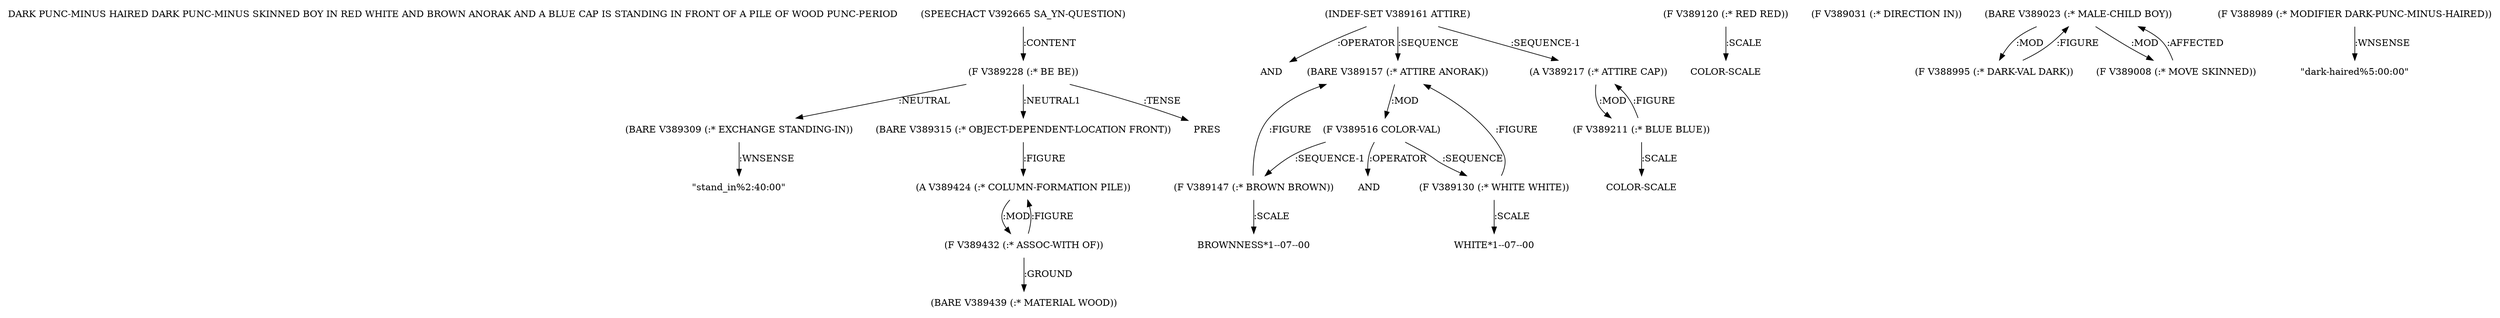 digraph Terms {
  node [shape=none]
  "DARK PUNC-MINUS HAIRED DARK PUNC-MINUS SKINNED BOY IN RED WHITE AND BROWN ANORAK AND A BLUE CAP IS STANDING IN FRONT OF A PILE OF WOOD PUNC-PERIOD"
  "V392665" [label="(SPEECHACT V392665 SA_YN-QUESTION)"]
  "V392665" -> "V389228" [label=":CONTENT"]
  "V389228" [label="(F V389228 (:* BE BE))"]
  "V389228" -> "V389309" [label=":NEUTRAL"]
  "V389228" -> "V389315" [label=":NEUTRAL1"]
  "V389228" -> "NT399437" [label=":TENSE"]
  "NT399437" [label="PRES"]
  "V389309" [label="(BARE V389309 (:* EXCHANGE STANDING-IN))"]
  "V389309" -> "NT399438" [label=":WNSENSE"]
  "NT399438" [label="\"stand_in%2:40:00\""]
  "V389315" [label="(BARE V389315 (:* OBJECT-DEPENDENT-LOCATION FRONT))"]
  "V389315" -> "V389424" [label=":FIGURE"]
  "V389424" [label="(A V389424 (:* COLUMN-FORMATION PILE))"]
  "V389424" -> "V389432" [label=":MOD"]
  "V389432" [label="(F V389432 (:* ASSOC-WITH OF))"]
  "V389432" -> "V389439" [label=":GROUND"]
  "V389432" -> "V389424" [label=":FIGURE"]
  "V389439" [label="(BARE V389439 (:* MATERIAL WOOD))"]
  "V389161" [label="(INDEF-SET V389161 ATTIRE)"]
  "V389161" -> "NT399439" [label=":OPERATOR"]
  "NT399439" [label="AND"]
  "V389161" -> "V389157" [label=":SEQUENCE"]
  "V389161" -> "V389217" [label=":SEQUENCE-1"]
  "V389157" [label="(BARE V389157 (:* ATTIRE ANORAK))"]
  "V389157" -> "V389516" [label=":MOD"]
  "V389516" [label="(F V389516 COLOR-VAL)"]
  "V389516" -> "V389130" [label=":SEQUENCE"]
  "V389516" -> "V389147" [label=":SEQUENCE-1"]
  "V389516" -> "NT399440" [label=":OPERATOR"]
  "NT399440" [label="AND"]
  "V389130" [label="(F V389130 (:* WHITE WHITE))"]
  "V389130" -> "V389157" [label=":FIGURE"]
  "V389130" -> "NT399441" [label=":SCALE"]
  "NT399441" [label="WHITE*1--07--00"]
  "V389147" [label="(F V389147 (:* BROWN BROWN))"]
  "V389147" -> "V389157" [label=":FIGURE"]
  "V389147" -> "NT399442" [label=":SCALE"]
  "NT399442" [label="BROWNNESS*1--07--00"]
  "V389217" [label="(A V389217 (:* ATTIRE CAP))"]
  "V389217" -> "V389211" [label=":MOD"]
  "V389211" [label="(F V389211 (:* BLUE BLUE))"]
  "V389211" -> "V389217" [label=":FIGURE"]
  "V389211" -> "NT399443" [label=":SCALE"]
  "NT399443" [label="COLOR-SCALE"]
  "V389120" [label="(F V389120 (:* RED RED))"]
  "V389120" -> "NT399444" [label=":SCALE"]
  "NT399444" [label="COLOR-SCALE"]
  "V389031" [label="(F V389031 (:* DIRECTION IN))"]
  "V389023" [label="(BARE V389023 (:* MALE-CHILD BOY))"]
  "V389023" -> "V388995" [label=":MOD"]
  "V389023" -> "V389008" [label=":MOD"]
  "V388995" [label="(F V388995 (:* DARK-VAL DARK))"]
  "V388995" -> "V389023" [label=":FIGURE"]
  "V389008" [label="(F V389008 (:* MOVE SKINNED))"]
  "V389008" -> "V389023" [label=":AFFECTED"]
  "V388989" [label="(F V388989 (:* MODIFIER DARK-PUNC-MINUS-HAIRED))"]
  "V388989" -> "NT399445" [label=":WNSENSE"]
  "NT399445" [label="\"dark-haired%5:00:00\""]
}
